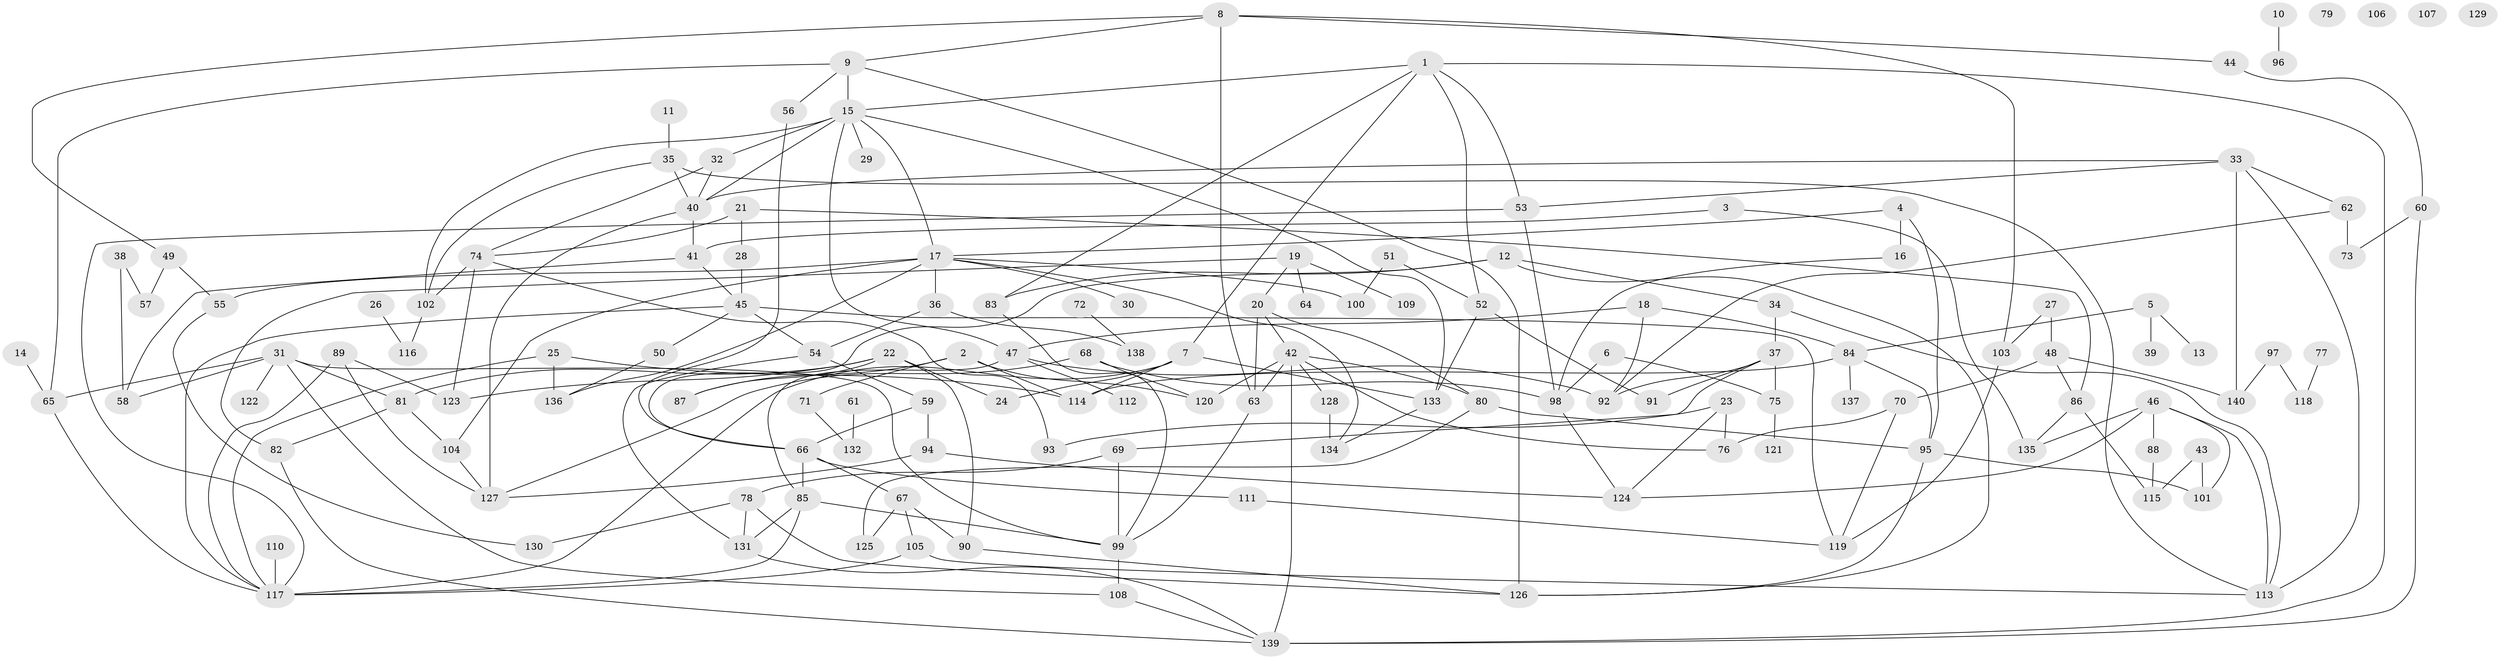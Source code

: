// coarse degree distribution, {8: 0.030612244897959183, 4: 0.1326530612244898, 3: 0.20408163265306123, 2: 0.14285714285714285, 5: 0.12244897959183673, 7: 0.030612244897959183, 1: 0.16326530612244897, 12: 0.01020408163265306, 10: 0.02040816326530612, 6: 0.09183673469387756, 0: 0.04081632653061224, 9: 0.01020408163265306}
// Generated by graph-tools (version 1.1) at 2025/23/03/03/25 07:23:26]
// undirected, 140 vertices, 220 edges
graph export_dot {
graph [start="1"]
  node [color=gray90,style=filled];
  1;
  2;
  3;
  4;
  5;
  6;
  7;
  8;
  9;
  10;
  11;
  12;
  13;
  14;
  15;
  16;
  17;
  18;
  19;
  20;
  21;
  22;
  23;
  24;
  25;
  26;
  27;
  28;
  29;
  30;
  31;
  32;
  33;
  34;
  35;
  36;
  37;
  38;
  39;
  40;
  41;
  42;
  43;
  44;
  45;
  46;
  47;
  48;
  49;
  50;
  51;
  52;
  53;
  54;
  55;
  56;
  57;
  58;
  59;
  60;
  61;
  62;
  63;
  64;
  65;
  66;
  67;
  68;
  69;
  70;
  71;
  72;
  73;
  74;
  75;
  76;
  77;
  78;
  79;
  80;
  81;
  82;
  83;
  84;
  85;
  86;
  87;
  88;
  89;
  90;
  91;
  92;
  93;
  94;
  95;
  96;
  97;
  98;
  99;
  100;
  101;
  102;
  103;
  104;
  105;
  106;
  107;
  108;
  109;
  110;
  111;
  112;
  113;
  114;
  115;
  116;
  117;
  118;
  119;
  120;
  121;
  122;
  123;
  124;
  125;
  126;
  127;
  128;
  129;
  130;
  131;
  132;
  133;
  134;
  135;
  136;
  137;
  138;
  139;
  140;
  1 -- 7;
  1 -- 15;
  1 -- 52;
  1 -- 53;
  1 -- 83;
  1 -- 139;
  2 -- 71;
  2 -- 87;
  2 -- 114;
  2 -- 120;
  3 -- 41;
  3 -- 135;
  4 -- 16;
  4 -- 17;
  4 -- 95;
  5 -- 13;
  5 -- 39;
  5 -- 84;
  6 -- 75;
  6 -- 98;
  7 -- 24;
  7 -- 114;
  7 -- 117;
  7 -- 133;
  8 -- 9;
  8 -- 44;
  8 -- 49;
  8 -- 63;
  8 -- 103;
  9 -- 15;
  9 -- 56;
  9 -- 65;
  9 -- 126;
  10 -- 96;
  11 -- 35;
  12 -- 34;
  12 -- 66;
  12 -- 83;
  12 -- 126;
  14 -- 65;
  15 -- 17;
  15 -- 29;
  15 -- 32;
  15 -- 40;
  15 -- 47;
  15 -- 102;
  15 -- 133;
  16 -- 98;
  17 -- 30;
  17 -- 36;
  17 -- 55;
  17 -- 100;
  17 -- 104;
  17 -- 134;
  17 -- 136;
  18 -- 47;
  18 -- 84;
  18 -- 92;
  19 -- 20;
  19 -- 64;
  19 -- 82;
  19 -- 109;
  20 -- 42;
  20 -- 63;
  20 -- 80;
  21 -- 28;
  21 -- 74;
  21 -- 86;
  22 -- 24;
  22 -- 81;
  22 -- 87;
  22 -- 90;
  22 -- 123;
  23 -- 76;
  23 -- 93;
  23 -- 124;
  25 -- 114;
  25 -- 117;
  25 -- 136;
  26 -- 116;
  27 -- 48;
  27 -- 103;
  28 -- 45;
  31 -- 58;
  31 -- 65;
  31 -- 81;
  31 -- 99;
  31 -- 108;
  31 -- 122;
  32 -- 40;
  32 -- 74;
  33 -- 40;
  33 -- 53;
  33 -- 62;
  33 -- 113;
  33 -- 140;
  34 -- 37;
  34 -- 113;
  35 -- 40;
  35 -- 102;
  35 -- 113;
  36 -- 54;
  36 -- 138;
  37 -- 69;
  37 -- 75;
  37 -- 91;
  37 -- 92;
  38 -- 57;
  38 -- 58;
  40 -- 41;
  40 -- 127;
  41 -- 45;
  41 -- 58;
  42 -- 63;
  42 -- 76;
  42 -- 80;
  42 -- 120;
  42 -- 128;
  42 -- 139;
  43 -- 101;
  43 -- 115;
  44 -- 60;
  45 -- 50;
  45 -- 54;
  45 -- 117;
  45 -- 119;
  46 -- 88;
  46 -- 101;
  46 -- 113;
  46 -- 124;
  46 -- 135;
  47 -- 85;
  47 -- 92;
  47 -- 112;
  48 -- 70;
  48 -- 86;
  48 -- 140;
  49 -- 55;
  49 -- 57;
  50 -- 136;
  51 -- 52;
  51 -- 100;
  52 -- 91;
  52 -- 133;
  53 -- 98;
  53 -- 117;
  54 -- 59;
  54 -- 131;
  55 -- 130;
  56 -- 66;
  59 -- 66;
  59 -- 94;
  60 -- 73;
  60 -- 139;
  61 -- 132;
  62 -- 73;
  62 -- 92;
  63 -- 99;
  65 -- 117;
  66 -- 67;
  66 -- 85;
  66 -- 111;
  67 -- 90;
  67 -- 105;
  67 -- 125;
  68 -- 98;
  68 -- 120;
  68 -- 127;
  69 -- 78;
  69 -- 99;
  70 -- 76;
  70 -- 119;
  71 -- 132;
  72 -- 138;
  74 -- 93;
  74 -- 102;
  74 -- 123;
  75 -- 121;
  77 -- 118;
  78 -- 126;
  78 -- 130;
  78 -- 131;
  80 -- 95;
  80 -- 125;
  81 -- 82;
  81 -- 104;
  82 -- 139;
  83 -- 99;
  84 -- 95;
  84 -- 114;
  84 -- 137;
  85 -- 99;
  85 -- 117;
  85 -- 131;
  86 -- 115;
  86 -- 135;
  88 -- 115;
  89 -- 117;
  89 -- 123;
  89 -- 127;
  90 -- 126;
  94 -- 124;
  94 -- 127;
  95 -- 101;
  95 -- 126;
  97 -- 118;
  97 -- 140;
  98 -- 124;
  99 -- 108;
  102 -- 116;
  103 -- 119;
  104 -- 127;
  105 -- 113;
  105 -- 117;
  108 -- 139;
  110 -- 117;
  111 -- 119;
  128 -- 134;
  131 -- 139;
  133 -- 134;
}
